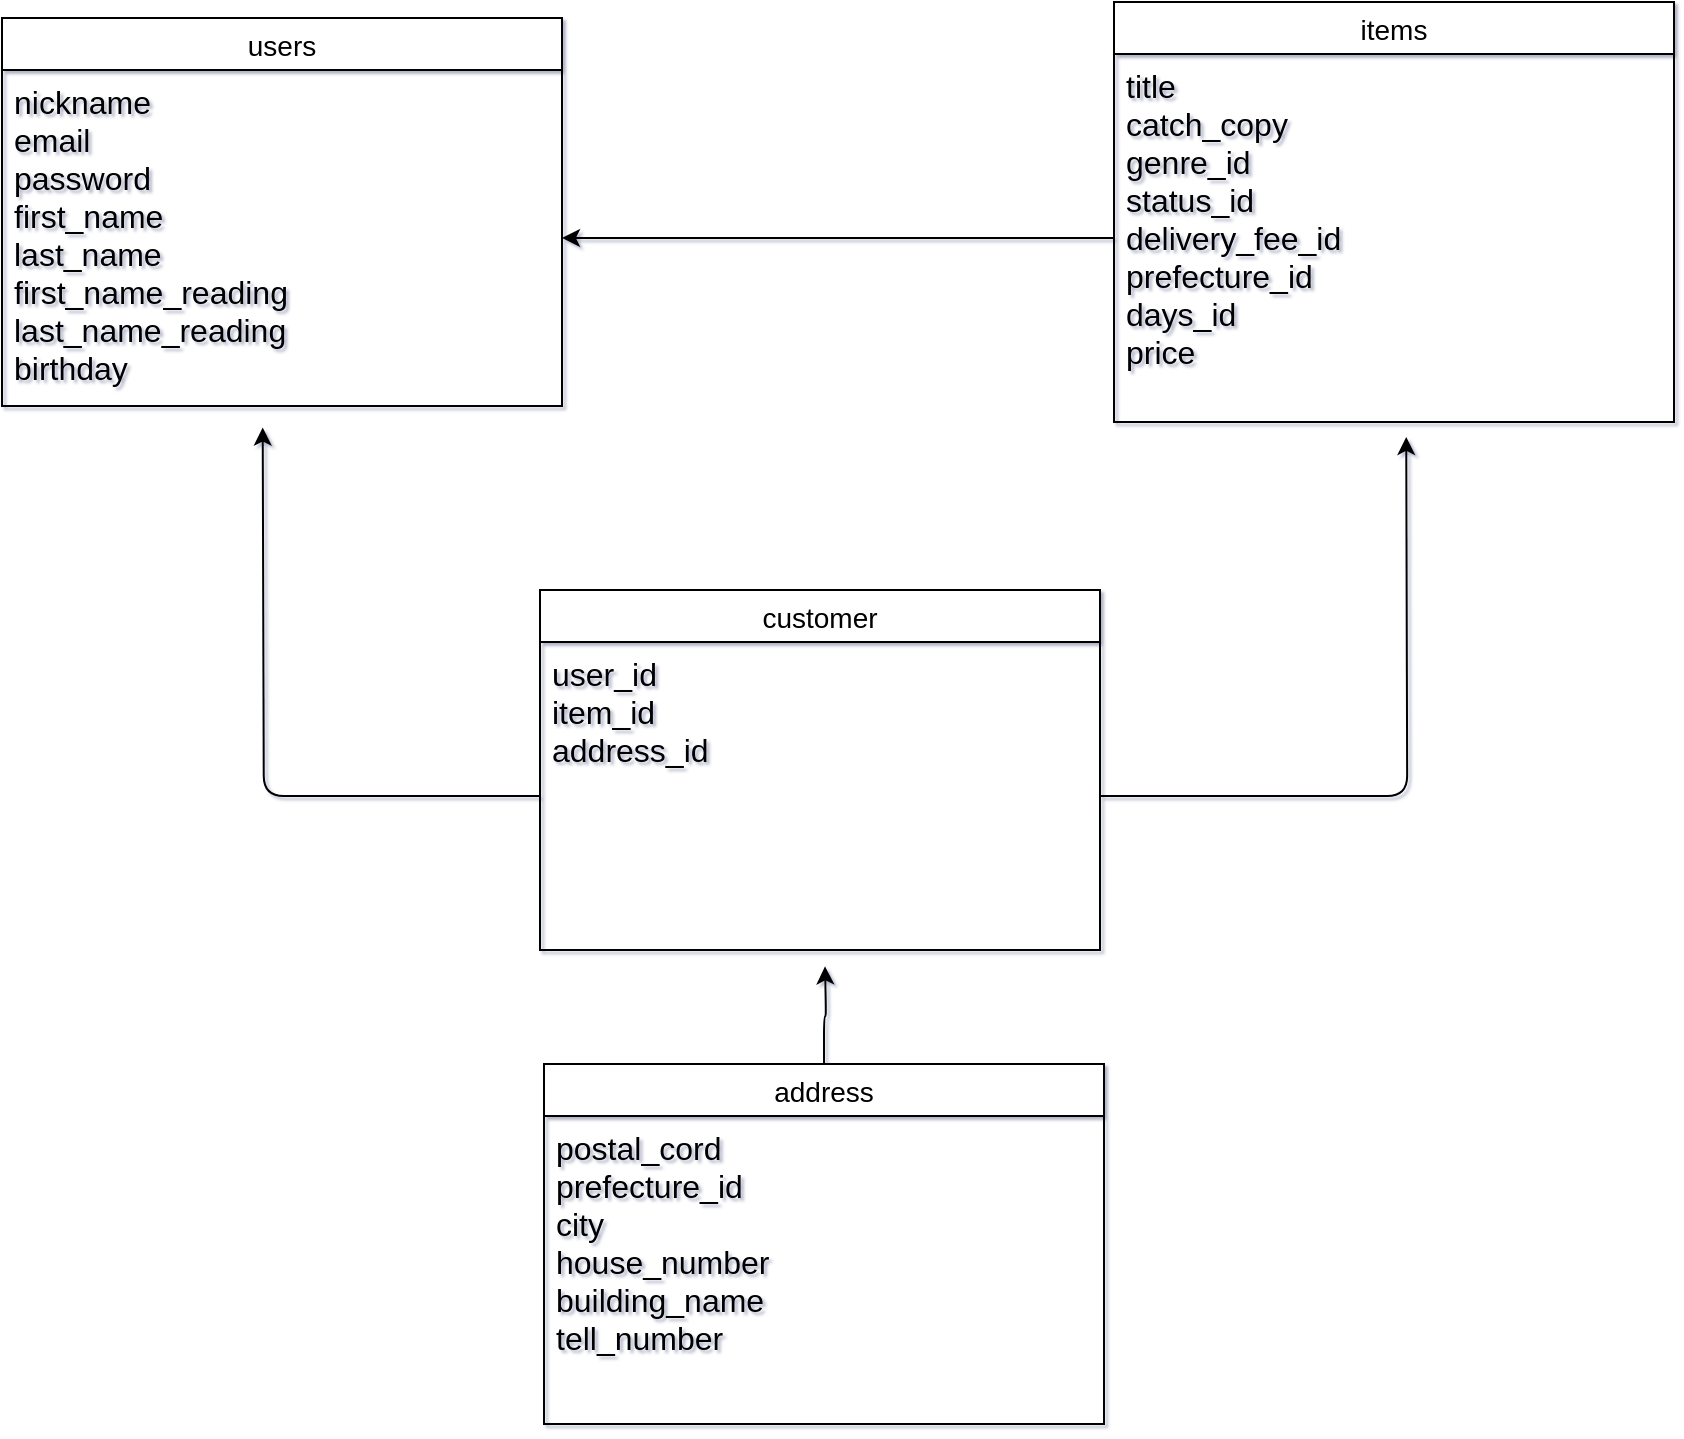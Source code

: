<mxfile version="13.6.5">
    <diagram id="oxxOGD-38PJepkdVMCxD" name="ページ1">
        <mxGraphModel dx="760" dy="800" grid="0" gridSize="10" guides="1" tooltips="1" connect="1" arrows="1" fold="1" page="1" pageScale="1" pageWidth="1169" pageHeight="827" math="0" shadow="1">
            <root>
                <mxCell id="0"/>
                <mxCell id="1" parent="0"/>
                <mxCell id="71" style="edgeStyle=orthogonalEdgeStyle;curved=0;rounded=1;sketch=0;orthogonalLoop=1;jettySize=auto;html=1;exitX=0;exitY=0.5;exitDx=0;exitDy=0;entryX=1;entryY=0.5;entryDx=0;entryDy=0;" edge="1" parent="1" source="35" target="19">
                    <mxGeometry relative="1" as="geometry"/>
                </mxCell>
                <mxCell id="18" value="users" style="swimlane;fontStyle=0;childLayout=stackLayout;horizontal=1;startSize=26;horizontalStack=0;resizeParent=1;resizeParentMax=0;resizeLast=0;collapsible=1;marginBottom=0;align=center;fontSize=14;" vertex="1" parent="1">
                    <mxGeometry x="176" y="67" width="280" height="194" as="geometry">
                        <mxRectangle x="120" y="60" width="50" height="26" as="alternateBounds"/>
                    </mxGeometry>
                </mxCell>
                <mxCell id="19" value="nickname&#10;email&#10;password&#10;first_name&#10;last_name&#10;first_name_reading&#10;last_name_reading&#10;birthday" style="text;spacingLeft=4;spacingRight=4;overflow=hidden;rotatable=0;points=[[0,0.5],[1,0.5]];portConstraint=eastwest;fontSize=16;" vertex="1" parent="18">
                    <mxGeometry y="26" width="280" height="168" as="geometry"/>
                </mxCell>
                <mxCell id="34" value="items" style="swimlane;fontStyle=0;childLayout=stackLayout;horizontal=1;startSize=26;horizontalStack=0;resizeParent=1;resizeParentMax=0;resizeLast=0;collapsible=1;marginBottom=0;align=center;fontSize=14;" vertex="1" parent="1">
                    <mxGeometry x="732" y="59" width="280" height="210" as="geometry">
                        <mxRectangle x="120" y="60" width="50" height="26" as="alternateBounds"/>
                    </mxGeometry>
                </mxCell>
                <mxCell id="35" value="title&#10;catch_copy&#10;genre_id&#10;status_id&#10;delivery_fee_id&#10;prefecture_id&#10;days_id&#10;price" style="text;spacingLeft=4;spacingRight=4;overflow=hidden;rotatable=0;points=[[0,0.5],[1,0.5]];portConstraint=eastwest;fontSize=16;" vertex="1" parent="34">
                    <mxGeometry y="26" width="280" height="184" as="geometry"/>
                </mxCell>
                <mxCell id="77" style="edgeStyle=orthogonalEdgeStyle;curved=0;rounded=1;sketch=0;orthogonalLoop=1;jettySize=auto;html=1;exitX=0.5;exitY=0;exitDx=0;exitDy=0;" edge="1" parent="1" source="46">
                    <mxGeometry relative="1" as="geometry">
                        <mxPoint x="587.529" y="541.176" as="targetPoint"/>
                    </mxGeometry>
                </mxCell>
                <mxCell id="46" value="address" style="swimlane;fontStyle=0;childLayout=stackLayout;horizontal=1;startSize=26;horizontalStack=0;resizeParent=1;resizeParentMax=0;resizeLast=0;collapsible=1;marginBottom=0;align=center;fontSize=14;" vertex="1" parent="1">
                    <mxGeometry x="447" y="590" width="280" height="180" as="geometry">
                        <mxRectangle x="120" y="60" width="50" height="26" as="alternateBounds"/>
                    </mxGeometry>
                </mxCell>
                <mxCell id="47" value="postal_cord&#10;prefecture_id&#10;city&#10;house_number&#10;building_name&#10;tell_number&#10;" style="text;spacingLeft=4;spacingRight=4;overflow=hidden;rotatable=0;points=[[0,0.5],[1,0.5]];portConstraint=eastwest;fontSize=16;" vertex="1" parent="46">
                    <mxGeometry y="26" width="280" height="154" as="geometry"/>
                </mxCell>
                <mxCell id="68" value="customer" style="swimlane;fontStyle=0;childLayout=stackLayout;horizontal=1;startSize=26;horizontalStack=0;resizeParent=1;resizeParentMax=0;resizeLast=0;collapsible=1;marginBottom=0;align=center;fontSize=14;" vertex="1" parent="1">
                    <mxGeometry x="445" y="353" width="280" height="180" as="geometry">
                        <mxRectangle x="120" y="60" width="50" height="26" as="alternateBounds"/>
                    </mxGeometry>
                </mxCell>
                <mxCell id="69" value="user_id&#10;item_id&#10;address_id" style="text;spacingLeft=4;spacingRight=4;overflow=hidden;rotatable=0;points=[[0,0.5],[1,0.5]];portConstraint=eastwest;fontSize=16;" vertex="1" parent="68">
                    <mxGeometry y="26" width="280" height="154" as="geometry"/>
                </mxCell>
                <mxCell id="74" style="edgeStyle=orthogonalEdgeStyle;curved=0;rounded=1;sketch=0;orthogonalLoop=1;jettySize=auto;html=1;exitX=1;exitY=0.5;exitDx=0;exitDy=0;" edge="1" parent="1" source="69">
                    <mxGeometry relative="1" as="geometry">
                        <mxPoint x="878.118" y="276.471" as="targetPoint"/>
                    </mxGeometry>
                </mxCell>
                <mxCell id="75" style="edgeStyle=orthogonalEdgeStyle;curved=0;rounded=1;sketch=0;orthogonalLoop=1;jettySize=auto;html=1;exitX=0;exitY=0.5;exitDx=0;exitDy=0;" edge="1" parent="1" source="69">
                    <mxGeometry relative="1" as="geometry">
                        <mxPoint x="306.353" y="271.765" as="targetPoint"/>
                    </mxGeometry>
                </mxCell>
            </root>
        </mxGraphModel>
    </diagram>
</mxfile>